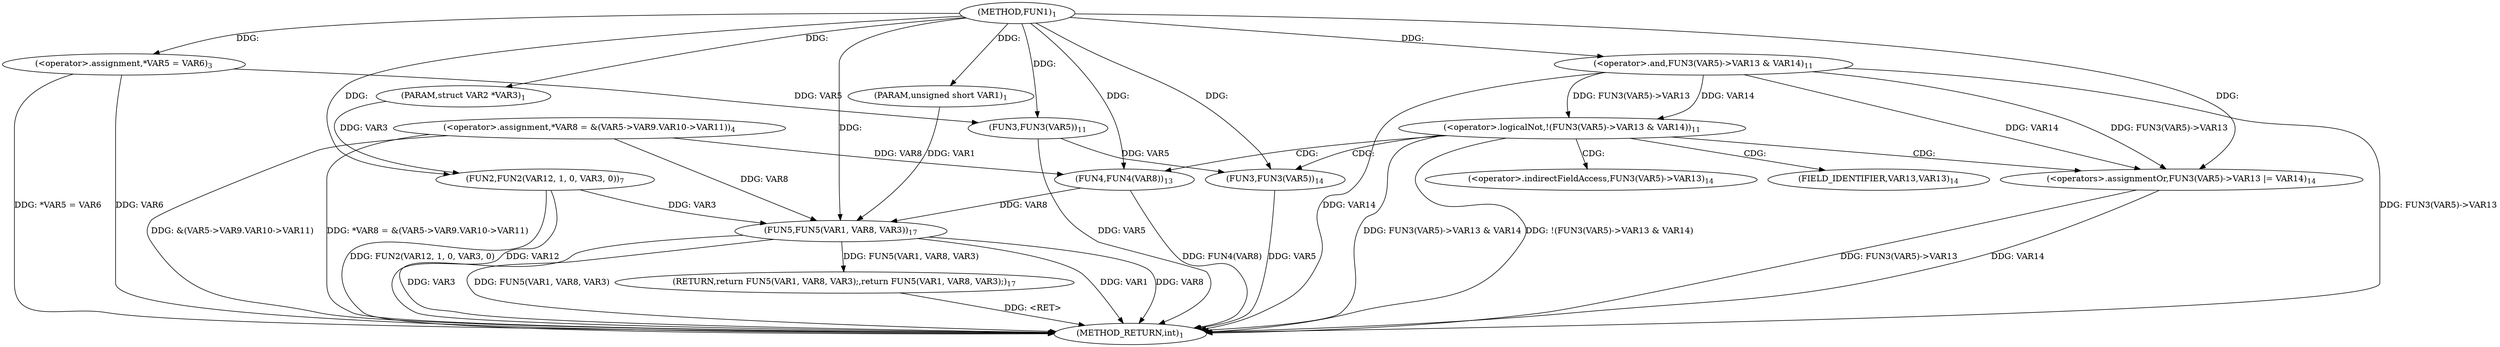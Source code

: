 digraph "FUN1" {  
"8" [label = <(METHOD,FUN1)<SUB>1</SUB>> ]
"55" [label = <(METHOD_RETURN,int)<SUB>1</SUB>> ]
"9" [label = <(PARAM,unsigned short VAR1)<SUB>1</SUB>> ]
"10" [label = <(PARAM,struct VAR2 *VAR3)<SUB>1</SUB>> ]
"13" [label = <(&lt;operator&gt;.assignment,*VAR5 = VAR6)<SUB>3</SUB>> ]
"17" [label = <(&lt;operator&gt;.assignment,*VAR8 = &amp;(VAR5-&gt;VAR9.VAR10-&gt;VAR11))<SUB>4</SUB>> ]
"27" [label = <(FUN2,FUN2(VAR12, 1, 0, VAR3, 0))<SUB>7</SUB>> ]
"50" [label = <(RETURN,return FUN5(VAR1, VAR8, VAR3);,return FUN5(VAR1, VAR8, VAR3);)<SUB>17</SUB>> ]
"34" [label = <(&lt;operator&gt;.logicalNot,!(FUN3(VAR5)-&gt;VAR13 &amp; VAR14))<SUB>11</SUB>> ]
"51" [label = <(FUN5,FUN5(VAR1, VAR8, VAR3))<SUB>17</SUB>> ]
"42" [label = <(FUN4,FUN4(VAR8))<SUB>13</SUB>> ]
"44" [label = <(&lt;operators&gt;.assignmentOr,FUN3(VAR5)-&gt;VAR13 |= VAR14)<SUB>14</SUB>> ]
"35" [label = <(&lt;operator&gt;.and,FUN3(VAR5)-&gt;VAR13 &amp; VAR14)<SUB>11</SUB>> ]
"37" [label = <(FUN3,FUN3(VAR5))<SUB>11</SUB>> ]
"46" [label = <(FUN3,FUN3(VAR5))<SUB>14</SUB>> ]
"45" [label = <(&lt;operator&gt;.indirectFieldAccess,FUN3(VAR5)-&gt;VAR13)<SUB>14</SUB>> ]
"48" [label = <(FIELD_IDENTIFIER,VAR13,VAR13)<SUB>14</SUB>> ]
  "50" -> "55"  [ label = "DDG: &lt;RET&gt;"] 
  "13" -> "55"  [ label = "DDG: *VAR5 = VAR6"] 
  "17" -> "55"  [ label = "DDG: &amp;(VAR5-&gt;VAR9.VAR10-&gt;VAR11)"] 
  "17" -> "55"  [ label = "DDG: *VAR8 = &amp;(VAR5-&gt;VAR9.VAR10-&gt;VAR11)"] 
  "27" -> "55"  [ label = "DDG: FUN2(VAR12, 1, 0, VAR3, 0)"] 
  "37" -> "55"  [ label = "DDG: VAR5"] 
  "35" -> "55"  [ label = "DDG: FUN3(VAR5)-&gt;VAR13"] 
  "35" -> "55"  [ label = "DDG: VAR14"] 
  "34" -> "55"  [ label = "DDG: FUN3(VAR5)-&gt;VAR13 &amp; VAR14"] 
  "34" -> "55"  [ label = "DDG: !(FUN3(VAR5)-&gt;VAR13 &amp; VAR14)"] 
  "42" -> "55"  [ label = "DDG: FUN4(VAR8)"] 
  "46" -> "55"  [ label = "DDG: VAR5"] 
  "44" -> "55"  [ label = "DDG: FUN3(VAR5)-&gt;VAR13"] 
  "44" -> "55"  [ label = "DDG: VAR14"] 
  "51" -> "55"  [ label = "DDG: VAR1"] 
  "51" -> "55"  [ label = "DDG: VAR8"] 
  "51" -> "55"  [ label = "DDG: VAR3"] 
  "51" -> "55"  [ label = "DDG: FUN5(VAR1, VAR8, VAR3)"] 
  "27" -> "55"  [ label = "DDG: VAR12"] 
  "13" -> "55"  [ label = "DDG: VAR6"] 
  "8" -> "9"  [ label = "DDG: "] 
  "8" -> "10"  [ label = "DDG: "] 
  "8" -> "13"  [ label = "DDG: "] 
  "51" -> "50"  [ label = "DDG: FUN5(VAR1, VAR8, VAR3)"] 
  "8" -> "27"  [ label = "DDG: "] 
  "10" -> "27"  [ label = "DDG: VAR3"] 
  "35" -> "34"  [ label = "DDG: FUN3(VAR5)-&gt;VAR13"] 
  "35" -> "34"  [ label = "DDG: VAR14"] 
  "35" -> "44"  [ label = "DDG: VAR14"] 
  "8" -> "44"  [ label = "DDG: "] 
  "9" -> "51"  [ label = "DDG: VAR1"] 
  "8" -> "51"  [ label = "DDG: "] 
  "17" -> "51"  [ label = "DDG: VAR8"] 
  "42" -> "51"  [ label = "DDG: VAR8"] 
  "27" -> "51"  [ label = "DDG: VAR3"] 
  "8" -> "35"  [ label = "DDG: "] 
  "17" -> "42"  [ label = "DDG: VAR8"] 
  "8" -> "42"  [ label = "DDG: "] 
  "35" -> "44"  [ label = "DDG: FUN3(VAR5)-&gt;VAR13"] 
  "13" -> "37"  [ label = "DDG: VAR5"] 
  "8" -> "37"  [ label = "DDG: "] 
  "37" -> "46"  [ label = "DDG: VAR5"] 
  "8" -> "46"  [ label = "DDG: "] 
  "34" -> "48"  [ label = "CDG: "] 
  "34" -> "42"  [ label = "CDG: "] 
  "34" -> "44"  [ label = "CDG: "] 
  "34" -> "45"  [ label = "CDG: "] 
  "34" -> "46"  [ label = "CDG: "] 
}
